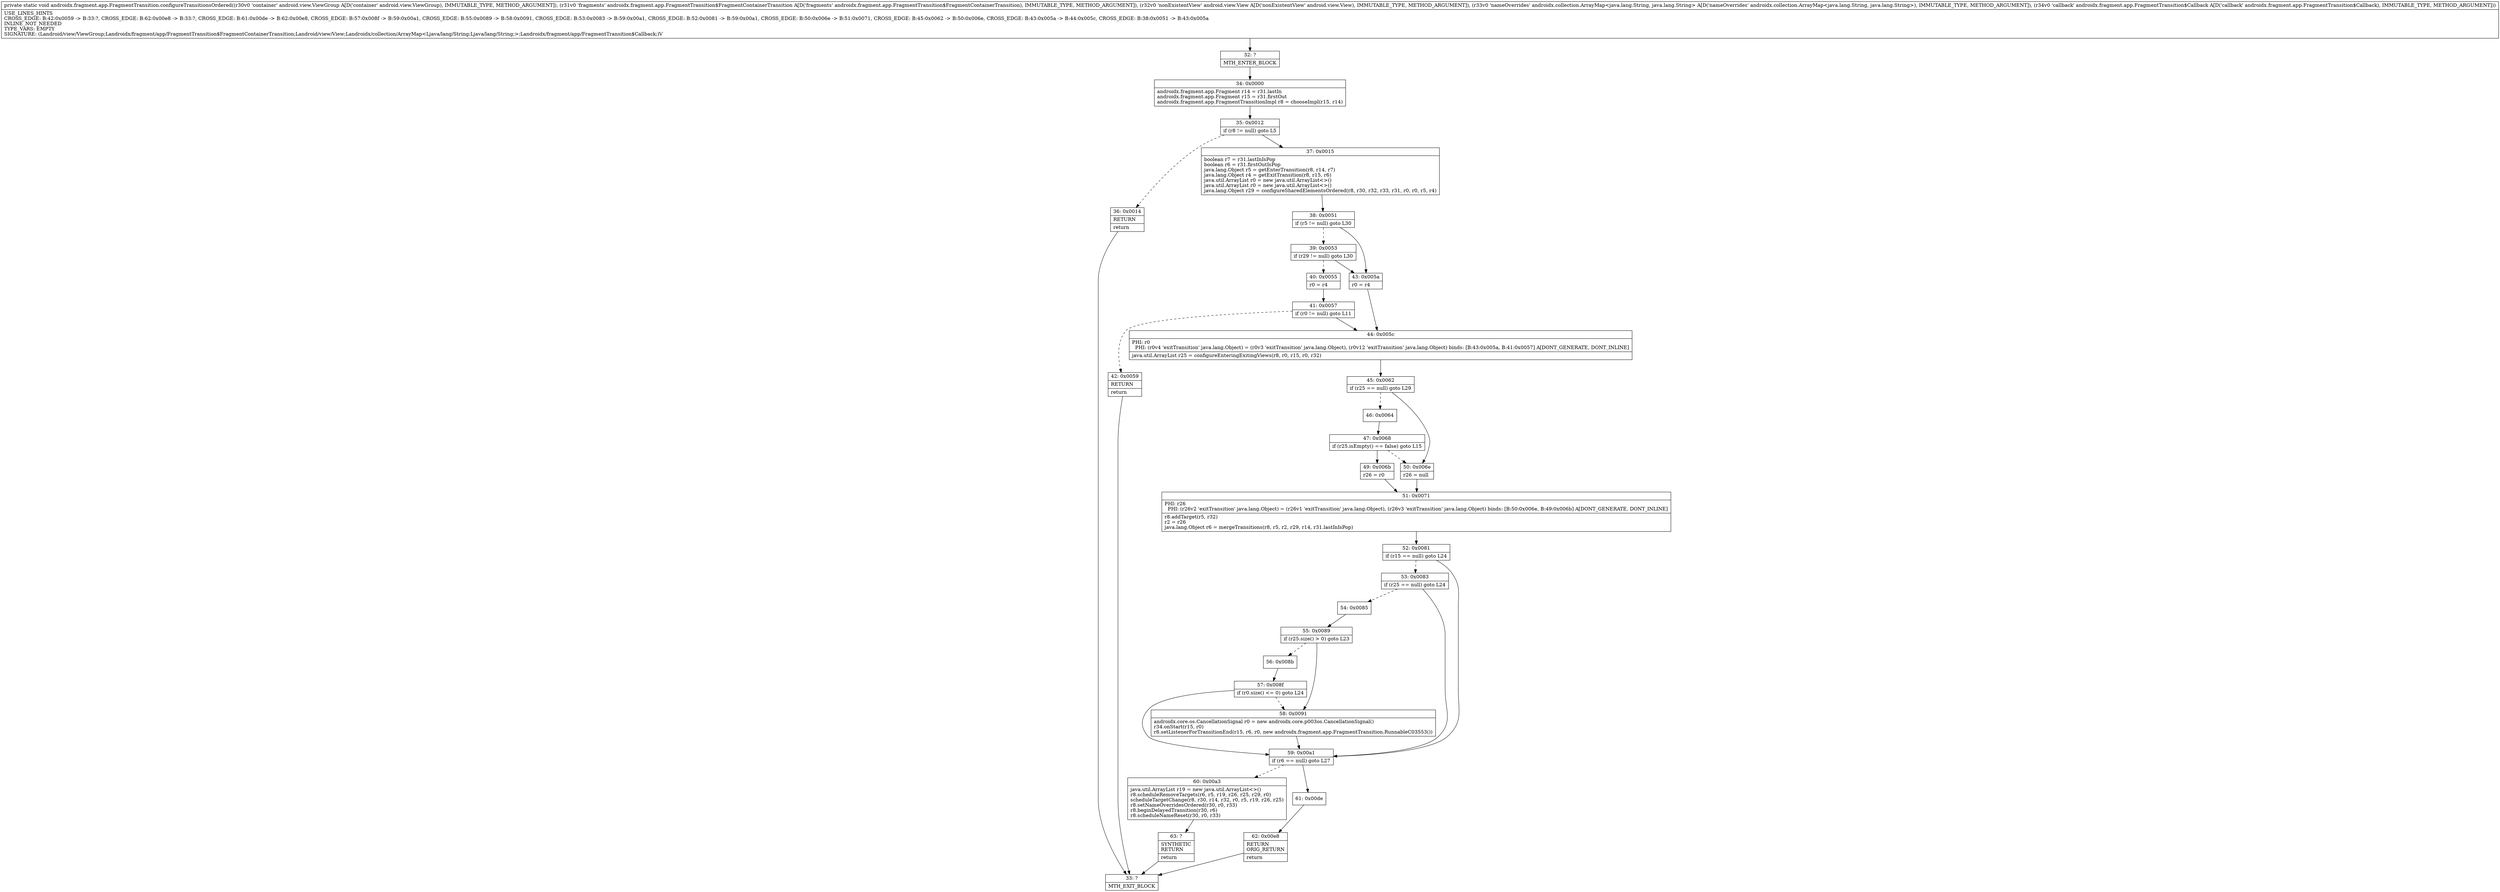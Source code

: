 digraph "CFG forandroidx.fragment.app.FragmentTransition.configureTransitionsOrdered(Landroid\/view\/ViewGroup;Landroidx\/fragment\/app\/FragmentTransition$FragmentContainerTransition;Landroid\/view\/View;Landroidx\/collection\/ArrayMap;Landroidx\/fragment\/app\/FragmentTransition$Callback;)V" {
Node_32 [shape=record,label="{32\:\ ?|MTH_ENTER_BLOCK\l}"];
Node_34 [shape=record,label="{34\:\ 0x0000|androidx.fragment.app.Fragment r14 = r31.lastIn\landroidx.fragment.app.Fragment r15 = r31.firstOut\landroidx.fragment.app.FragmentTransitionImpl r8 = chooseImpl(r15, r14)\l}"];
Node_35 [shape=record,label="{35\:\ 0x0012|if (r8 != null) goto L5\l}"];
Node_36 [shape=record,label="{36\:\ 0x0014|RETURN\l|return\l}"];
Node_33 [shape=record,label="{33\:\ ?|MTH_EXIT_BLOCK\l}"];
Node_37 [shape=record,label="{37\:\ 0x0015|boolean r7 = r31.lastInIsPop\lboolean r6 = r31.firstOutIsPop\ljava.lang.Object r5 = getEnterTransition(r8, r14, r7)\ljava.lang.Object r4 = getExitTransition(r8, r15, r6)\ljava.util.ArrayList r0 = new java.util.ArrayList\<\>()\ljava.util.ArrayList r0 = new java.util.ArrayList\<\>()\ljava.lang.Object r29 = configureSharedElementsOrdered(r8, r30, r32, r33, r31, r0, r0, r5, r4)\l}"];
Node_38 [shape=record,label="{38\:\ 0x0051|if (r5 != null) goto L30\l}"];
Node_39 [shape=record,label="{39\:\ 0x0053|if (r29 != null) goto L30\l}"];
Node_40 [shape=record,label="{40\:\ 0x0055|r0 = r4\l}"];
Node_41 [shape=record,label="{41\:\ 0x0057|if (r0 != null) goto L11\l}"];
Node_42 [shape=record,label="{42\:\ 0x0059|RETURN\l|return\l}"];
Node_44 [shape=record,label="{44\:\ 0x005c|PHI: r0 \l  PHI: (r0v4 'exitTransition' java.lang.Object) = (r0v3 'exitTransition' java.lang.Object), (r0v12 'exitTransition' java.lang.Object) binds: [B:43:0x005a, B:41:0x0057] A[DONT_GENERATE, DONT_INLINE]\l|java.util.ArrayList r25 = configureEnteringExitingViews(r8, r0, r15, r0, r32)\l}"];
Node_45 [shape=record,label="{45\:\ 0x0062|if (r25 == null) goto L29\l}"];
Node_46 [shape=record,label="{46\:\ 0x0064}"];
Node_47 [shape=record,label="{47\:\ 0x0068|if (r25.isEmpty() == false) goto L15\l}"];
Node_49 [shape=record,label="{49\:\ 0x006b|r26 = r0\l}"];
Node_51 [shape=record,label="{51\:\ 0x0071|PHI: r26 \l  PHI: (r26v2 'exitTransition' java.lang.Object) = (r26v1 'exitTransition' java.lang.Object), (r26v3 'exitTransition' java.lang.Object) binds: [B:50:0x006e, B:49:0x006b] A[DONT_GENERATE, DONT_INLINE]\l|r8.addTarget(r5, r32)\lr2 = r26\ljava.lang.Object r6 = mergeTransitions(r8, r5, r2, r29, r14, r31.lastInIsPop)\l}"];
Node_52 [shape=record,label="{52\:\ 0x0081|if (r15 == null) goto L24\l}"];
Node_53 [shape=record,label="{53\:\ 0x0083|if (r25 == null) goto L24\l}"];
Node_54 [shape=record,label="{54\:\ 0x0085}"];
Node_55 [shape=record,label="{55\:\ 0x0089|if (r25.size() \> 0) goto L23\l}"];
Node_56 [shape=record,label="{56\:\ 0x008b}"];
Node_57 [shape=record,label="{57\:\ 0x008f|if (r0.size() \<= 0) goto L24\l}"];
Node_58 [shape=record,label="{58\:\ 0x0091|androidx.core.os.CancellationSignal r0 = new androidx.core.p003os.CancellationSignal()\lr34.onStart(r15, r0)\lr8.setListenerForTransitionEnd(r15, r6, r0, new androidx.fragment.app.FragmentTransition.RunnableC03553())\l}"];
Node_59 [shape=record,label="{59\:\ 0x00a1|if (r6 == null) goto L27\l}"];
Node_60 [shape=record,label="{60\:\ 0x00a3|java.util.ArrayList r19 = new java.util.ArrayList\<\>()\lr8.scheduleRemoveTargets(r6, r5, r19, r26, r25, r29, r0)\lscheduleTargetChange(r8, r30, r14, r32, r0, r5, r19, r26, r25)\lr8.setNameOverridesOrdered(r30, r0, r33)\lr8.beginDelayedTransition(r30, r6)\lr8.scheduleNameReset(r30, r0, r33)\l}"];
Node_63 [shape=record,label="{63\:\ ?|SYNTHETIC\lRETURN\l|return\l}"];
Node_61 [shape=record,label="{61\:\ 0x00de}"];
Node_62 [shape=record,label="{62\:\ 0x00e8|RETURN\lORIG_RETURN\l|return\l}"];
Node_50 [shape=record,label="{50\:\ 0x006e|r26 = null\l}"];
Node_43 [shape=record,label="{43\:\ 0x005a|r0 = r4\l}"];
MethodNode[shape=record,label="{private static void androidx.fragment.app.FragmentTransition.configureTransitionsOrdered((r30v0 'container' android.view.ViewGroup A[D('container' android.view.ViewGroup), IMMUTABLE_TYPE, METHOD_ARGUMENT]), (r31v0 'fragments' androidx.fragment.app.FragmentTransition$FragmentContainerTransition A[D('fragments' androidx.fragment.app.FragmentTransition$FragmentContainerTransition), IMMUTABLE_TYPE, METHOD_ARGUMENT]), (r32v0 'nonExistentView' android.view.View A[D('nonExistentView' android.view.View), IMMUTABLE_TYPE, METHOD_ARGUMENT]), (r33v0 'nameOverrides' androidx.collection.ArrayMap\<java.lang.String, java.lang.String\> A[D('nameOverrides' androidx.collection.ArrayMap\<java.lang.String, java.lang.String\>), IMMUTABLE_TYPE, METHOD_ARGUMENT]), (r34v0 'callback' androidx.fragment.app.FragmentTransition$Callback A[D('callback' androidx.fragment.app.FragmentTransition$Callback), IMMUTABLE_TYPE, METHOD_ARGUMENT]))  | USE_LINES_HINTS\lCROSS_EDGE: B:42:0x0059 \-\> B:33:?, CROSS_EDGE: B:62:0x00e8 \-\> B:33:?, CROSS_EDGE: B:61:0x00de \-\> B:62:0x00e8, CROSS_EDGE: B:57:0x008f \-\> B:59:0x00a1, CROSS_EDGE: B:55:0x0089 \-\> B:58:0x0091, CROSS_EDGE: B:53:0x0083 \-\> B:59:0x00a1, CROSS_EDGE: B:52:0x0081 \-\> B:59:0x00a1, CROSS_EDGE: B:50:0x006e \-\> B:51:0x0071, CROSS_EDGE: B:45:0x0062 \-\> B:50:0x006e, CROSS_EDGE: B:43:0x005a \-\> B:44:0x005c, CROSS_EDGE: B:38:0x0051 \-\> B:43:0x005a\lINLINE_NOT_NEEDED\lTYPE_VARS: EMPTY\lSIGNATURE: (Landroid\/view\/ViewGroup;Landroidx\/fragment\/app\/FragmentTransition$FragmentContainerTransition;Landroid\/view\/View;Landroidx\/collection\/ArrayMap\<Ljava\/lang\/String;Ljava\/lang\/String;\>;Landroidx\/fragment\/app\/FragmentTransition$Callback;)V\l}"];
MethodNode -> Node_32;Node_32 -> Node_34;
Node_34 -> Node_35;
Node_35 -> Node_36[style=dashed];
Node_35 -> Node_37;
Node_36 -> Node_33;
Node_37 -> Node_38;
Node_38 -> Node_39[style=dashed];
Node_38 -> Node_43;
Node_39 -> Node_40[style=dashed];
Node_39 -> Node_43;
Node_40 -> Node_41;
Node_41 -> Node_42[style=dashed];
Node_41 -> Node_44;
Node_42 -> Node_33;
Node_44 -> Node_45;
Node_45 -> Node_46[style=dashed];
Node_45 -> Node_50;
Node_46 -> Node_47;
Node_47 -> Node_49;
Node_47 -> Node_50[style=dashed];
Node_49 -> Node_51;
Node_51 -> Node_52;
Node_52 -> Node_53[style=dashed];
Node_52 -> Node_59;
Node_53 -> Node_54[style=dashed];
Node_53 -> Node_59;
Node_54 -> Node_55;
Node_55 -> Node_56[style=dashed];
Node_55 -> Node_58;
Node_56 -> Node_57;
Node_57 -> Node_58[style=dashed];
Node_57 -> Node_59;
Node_58 -> Node_59;
Node_59 -> Node_60[style=dashed];
Node_59 -> Node_61;
Node_60 -> Node_63;
Node_63 -> Node_33;
Node_61 -> Node_62;
Node_62 -> Node_33;
Node_50 -> Node_51;
Node_43 -> Node_44;
}

